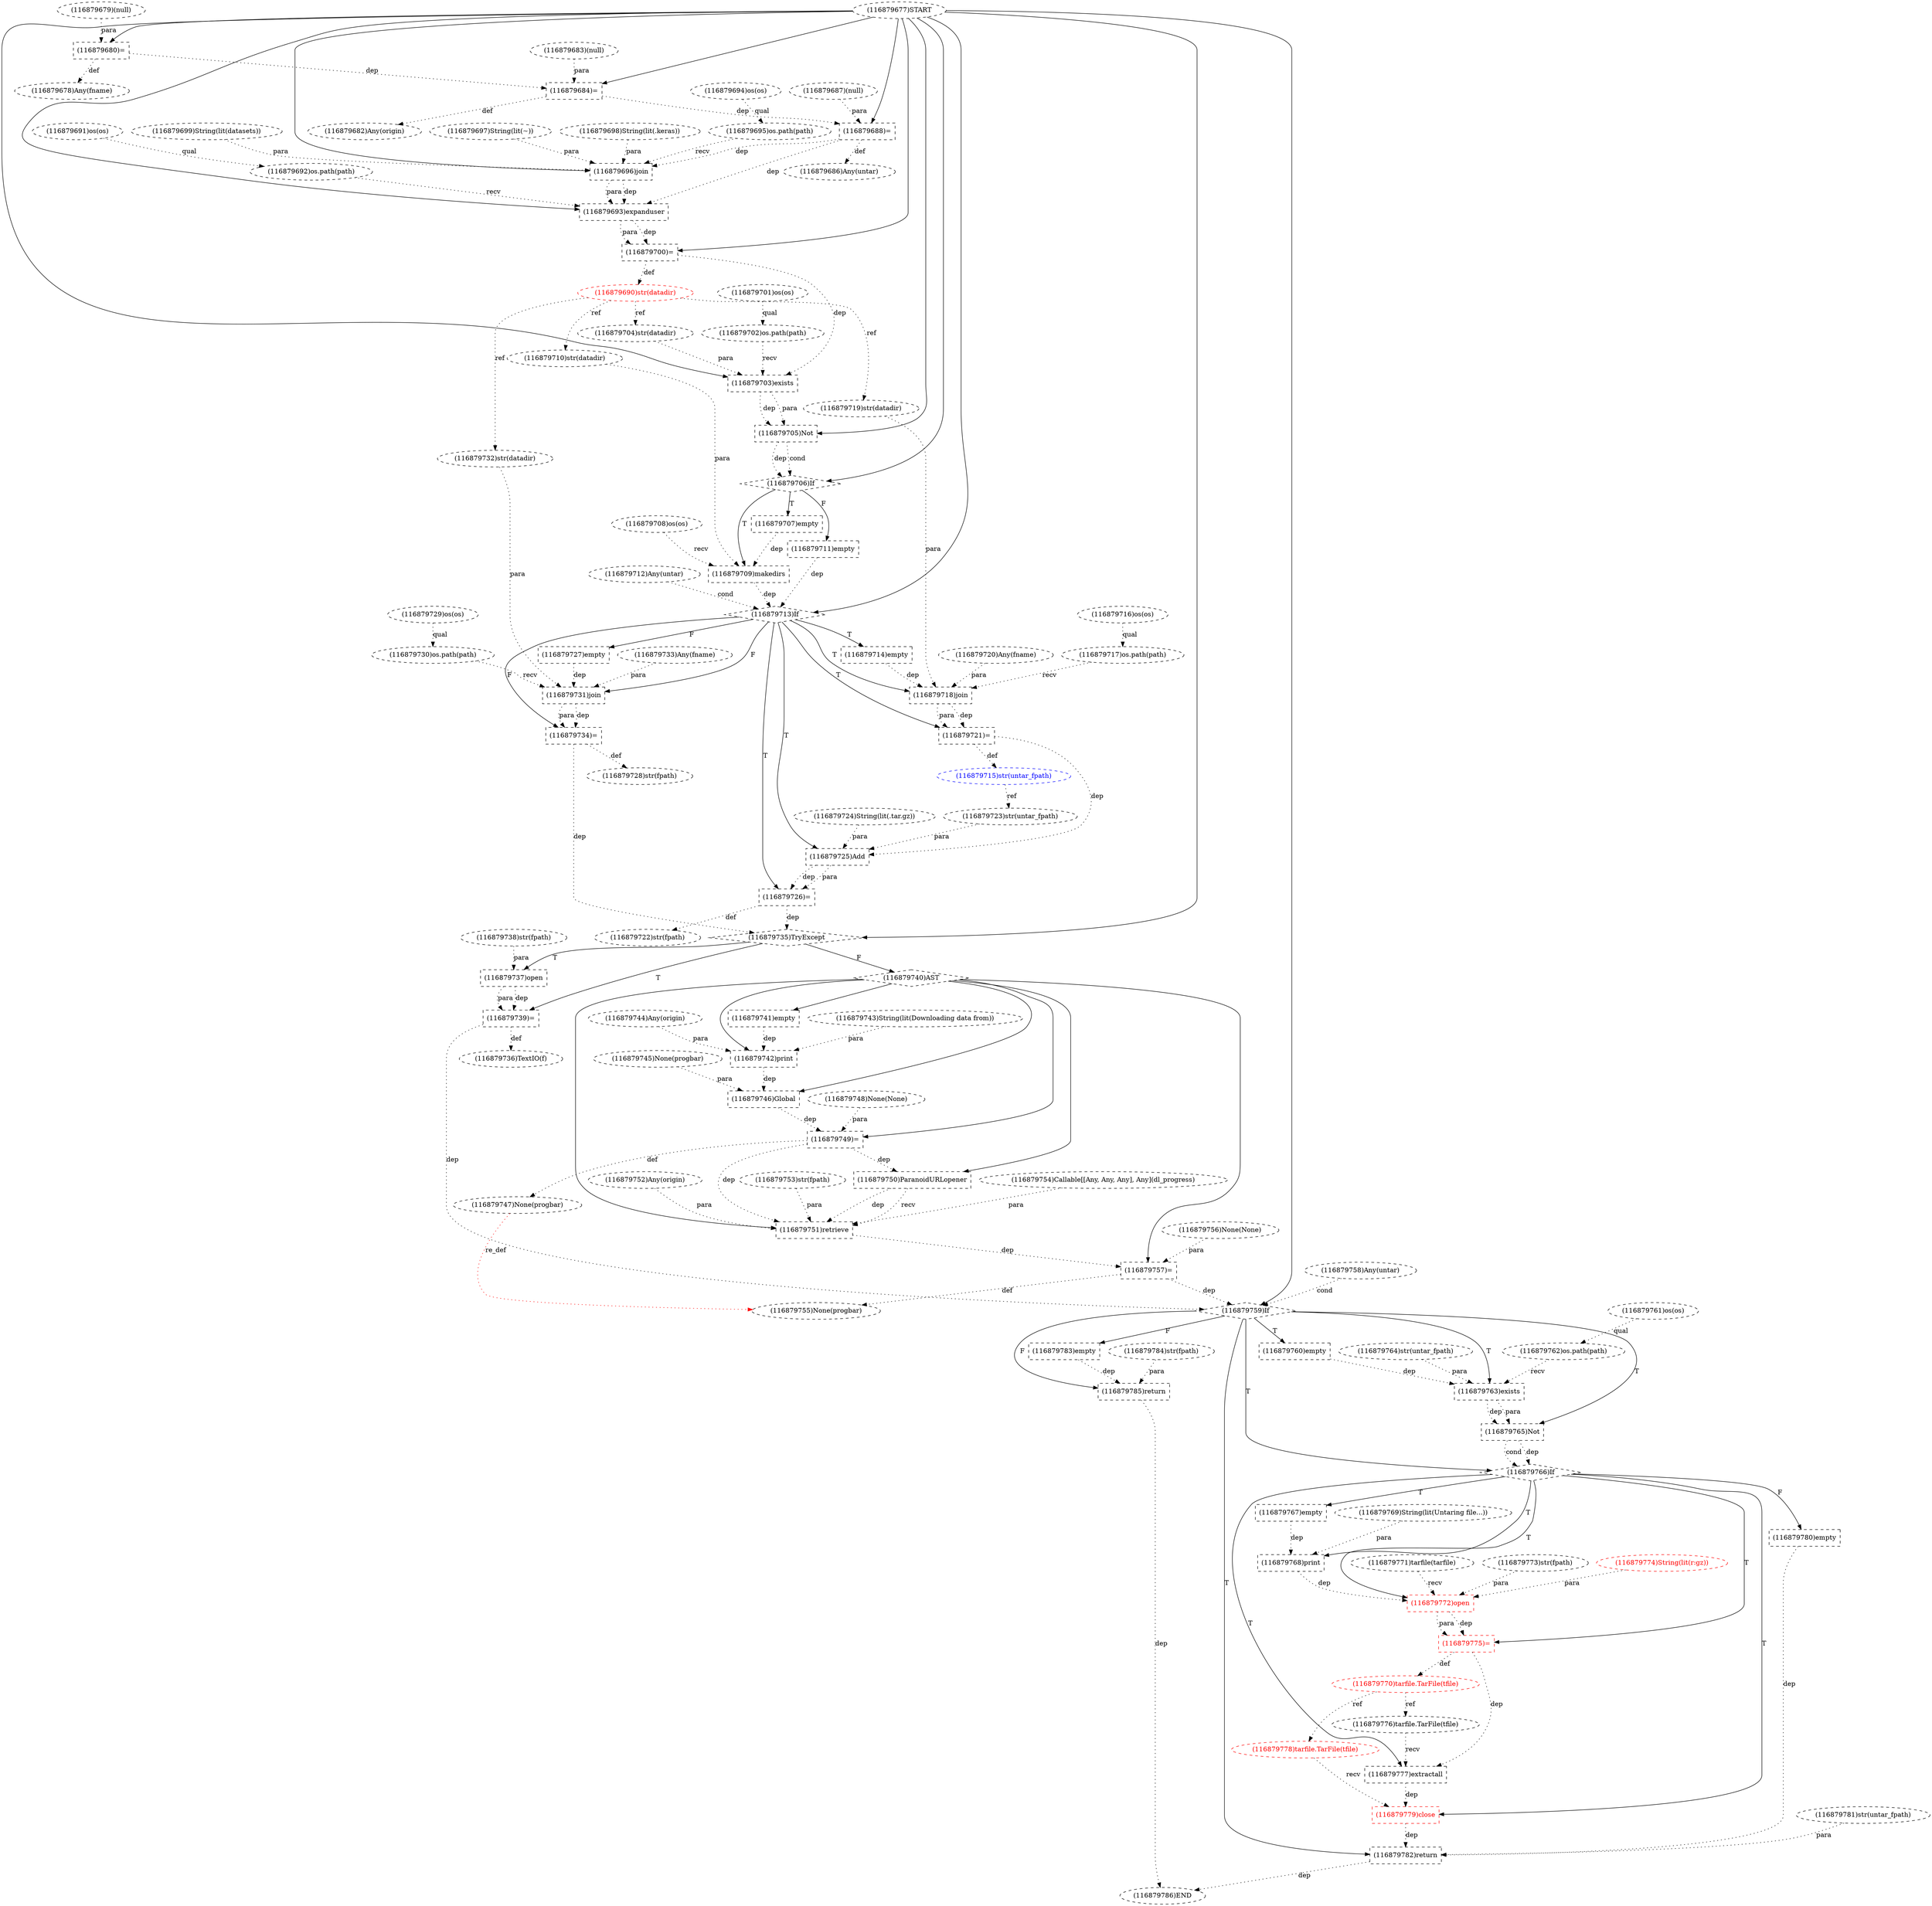 digraph G {
1 [label="(116879706)If" shape=diamond style=dashed]
2 [label="(116879741)empty" shape=box style=dashed]
3 [label="(116879779)close" shape=box style=dashed color=red fontcolor=red]
4 [label="(116879784)str(fpath)" shape=ellipse style=dashed]
5 [label="(116879744)Any(origin)" shape=ellipse style=dashed]
6 [label="(116879716)os(os)" shape=ellipse style=dashed]
7 [label="(116879777)extractall" shape=box style=dashed]
8 [label="(116879712)Any(untar)" shape=ellipse style=dashed]
9 [label="(116879775)=" shape=box style=dashed color=red fontcolor=red]
10 [label="(116879785)return" shape=box style=dashed]
11 [label="(116879765)Not" shape=box style=dashed]
12 [label="(116879713)If" shape=diamond style=dashed]
13 [label="(116879752)Any(origin)" shape=ellipse style=dashed]
14 [label="(116879772)open" shape=box style=dashed color=red fontcolor=red]
15 [label="(116879710)str(datadir)" shape=ellipse style=dashed]
16 [label="(116879695)os.path(path)" shape=ellipse style=dashed]
17 [label="(116879709)makedirs" shape=box style=dashed]
18 [label="(116879733)Any(fname)" shape=ellipse style=dashed]
19 [label="(116879703)exists" shape=box style=dashed]
20 [label="(116879731)join" shape=box style=dashed]
21 [label="(116879758)Any(untar)" shape=ellipse style=dashed]
22 [label="(116879722)str(fpath)" shape=ellipse style=dashed]
23 [label="(116879743)String(lit(Downloading data from))" shape=ellipse style=dashed]
24 [label="(116879704)str(datadir)" shape=ellipse style=dashed]
25 [label="(116879782)return" shape=box style=dashed]
26 [label="(116879708)os(os)" shape=ellipse style=dashed]
27 [label="(116879728)str(fpath)" shape=ellipse style=dashed]
28 [label="(116879773)str(fpath)" shape=ellipse style=dashed]
29 [label="(116879717)os.path(path)" shape=ellipse style=dashed]
30 [label="(116879680)=" shape=box style=dashed]
31 [label="(116879747)None(progbar)" shape=ellipse style=dashed]
32 [label="(116879707)empty" shape=box style=dashed]
33 [label="(116879714)empty" shape=box style=dashed]
34 [label="(116879688)=" shape=box style=dashed]
35 [label="(116879701)os(os)" shape=ellipse style=dashed]
36 [label="(116879786)END" style=dashed]
37 [label="(116879735)TryExcept" shape=diamond style=dashed]
38 [label="(116879738)str(fpath)" shape=ellipse style=dashed]
39 [label="(116879766)If" shape=diamond style=dashed]
40 [label="(116879750)ParanoidURLopener" shape=box style=dashed]
41 [label="(116879715)str(untar_fpath)" shape=ellipse style=dashed color=blue fontcolor=blue]
42 [label="(116879756)None(None)" shape=ellipse style=dashed]
43 [label="(116879682)Any(origin)" shape=ellipse style=dashed]
44 [label="(116879753)str(fpath)" shape=ellipse style=dashed]
45 [label="(116879687)(null)" shape=ellipse style=dashed]
46 [label="(116879678)Any(fname)" shape=ellipse style=dashed]
47 [label="(116879726)=" shape=box style=dashed]
48 [label="(116879764)str(untar_fpath)" shape=ellipse style=dashed]
49 [label="(116879692)os.path(path)" shape=ellipse style=dashed]
50 [label="(116879705)Not" shape=box style=dashed]
51 [label="(116879719)str(datadir)" shape=ellipse style=dashed]
52 [label="(116879751)retrieve" shape=box style=dashed]
53 [label="(116879774)String(lit(r:gz))" shape=ellipse style=dashed color=red fontcolor=red]
54 [label="(116879771)tarfile(tarfile)" shape=ellipse style=dashed]
55 [label="(116879781)str(untar_fpath)" shape=ellipse style=dashed]
56 [label="(116879686)Any(untar)" shape=ellipse style=dashed]
57 [label="(116879698)String(lit(.keras))" shape=ellipse style=dashed]
58 [label="(116879693)expanduser" shape=box style=dashed]
59 [label="(116879677)START" style=dashed]
60 [label="(116879746)Global" shape=box style=dashed]
61 [label="(116879769)String(lit(Untaring file...))" shape=ellipse style=dashed]
62 [label="(116879761)os(os)" shape=ellipse style=dashed]
63 [label="(116879755)None(progbar)" shape=ellipse style=dashed]
64 [label="(116879754)Callable[[Any, Any, Any], Any](dl_progress)" shape=ellipse style=dashed]
65 [label="(116879780)empty" shape=box style=dashed]
66 [label="(116879691)os(os)" shape=ellipse style=dashed]
67 [label="(116879711)empty" shape=box style=dashed]
68 [label="(116879748)None(None)" shape=ellipse style=dashed]
69 [label="(116879742)print" shape=box style=dashed]
70 [label="(116879736)TextIO(f)" shape=ellipse style=dashed]
71 [label="(116879720)Any(fname)" shape=ellipse style=dashed]
72 [label="(116879767)empty" shape=box style=dashed]
73 [label="(116879725)Add" shape=box style=dashed]
74 [label="(116879737)open" shape=box style=dashed]
75 [label="(116879734)=" shape=box style=dashed]
76 [label="(116879763)exists" shape=box style=dashed]
77 [label="(116879745)None(progbar)" shape=ellipse style=dashed]
78 [label="(116879776)tarfile.TarFile(tfile)" shape=ellipse style=dashed]
79 [label="(116879702)os.path(path)" shape=ellipse style=dashed]
80 [label="(116879762)os.path(path)" shape=ellipse style=dashed]
81 [label="(116879730)os.path(path)" shape=ellipse style=dashed]
82 [label="(116879700)=" shape=box style=dashed]
83 [label="(116879739)=" shape=box style=dashed]
84 [label="(116879683)(null)" shape=ellipse style=dashed]
85 [label="(116879694)os(os)" shape=ellipse style=dashed]
86 [label="(116879690)str(datadir)" shape=ellipse style=dashed color=red fontcolor=red]
87 [label="(116879718)join" shape=box style=dashed]
88 [label="(116879740)AST" shape=diamond style=dashed]
89 [label="(116879724)String(lit(.tar.gz))" shape=ellipse style=dashed]
90 [label="(116879684)=" shape=box style=dashed]
91 [label="(116879770)tarfile.TarFile(tfile)" shape=ellipse style=dashed color=red fontcolor=red]
92 [label="(116879723)str(untar_fpath)" shape=ellipse style=dashed]
93 [label="(116879760)empty" shape=box style=dashed]
94 [label="(116879721)=" shape=box style=dashed]
95 [label="(116879697)String(lit(~))" shape=ellipse style=dashed]
96 [label="(116879768)print" shape=box style=dashed]
97 [label="(116879778)tarfile.TarFile(tfile)" shape=ellipse style=dashed color=red fontcolor=red]
98 [label="(116879727)empty" shape=box style=dashed]
99 [label="(116879679)(null)" shape=ellipse style=dashed]
100 [label="(116879749)=" shape=box style=dashed]
101 [label="(116879729)os(os)" shape=ellipse style=dashed]
102 [label="(116879732)str(datadir)" shape=ellipse style=dashed]
103 [label="(116879699)String(lit(datasets))" shape=ellipse style=dashed]
104 [label="(116879759)If" shape=diamond style=dashed]
105 [label="(116879783)empty" shape=box style=dashed]
106 [label="(116879696)join" shape=box style=dashed]
107 [label="(116879757)=" shape=box style=dashed]
59 -> 1 [label="" style=solid];
50 -> 1 [label="dep" style=dotted];
50 -> 1 [label="cond" style=dotted];
88 -> 2 [label="" style=solid];
39 -> 3 [label="T"];
97 -> 3 [label="recv" style=dotted];
7 -> 3 [label="dep" style=dotted];
39 -> 7 [label="T"];
78 -> 7 [label="recv" style=dotted];
9 -> 7 [label="dep" style=dotted];
39 -> 9 [label="T"];
14 -> 9 [label="dep" style=dotted];
14 -> 9 [label="para" style=dotted];
104 -> 10 [label="F"];
4 -> 10 [label="para" style=dotted];
105 -> 10 [label="dep" style=dotted];
104 -> 11 [label="T"];
76 -> 11 [label="dep" style=dotted];
76 -> 11 [label="para" style=dotted];
59 -> 12 [label="" style=solid];
8 -> 12 [label="cond" style=dotted];
67 -> 12 [label="dep" style=dotted];
17 -> 12 [label="dep" style=dotted];
39 -> 14 [label="T"];
54 -> 14 [label="recv" style=dotted];
28 -> 14 [label="para" style=dotted];
53 -> 14 [label="para" style=dotted];
96 -> 14 [label="dep" style=dotted];
86 -> 15 [label="ref" style=dotted];
85 -> 16 [label="qual" style=dotted];
1 -> 17 [label="T"];
26 -> 17 [label="recv" style=dotted];
15 -> 17 [label="para" style=dotted];
32 -> 17 [label="dep" style=dotted];
59 -> 19 [label="" style=solid];
79 -> 19 [label="recv" style=dotted];
24 -> 19 [label="para" style=dotted];
82 -> 19 [label="dep" style=dotted];
12 -> 20 [label="F"];
81 -> 20 [label="recv" style=dotted];
102 -> 20 [label="para" style=dotted];
18 -> 20 [label="para" style=dotted];
98 -> 20 [label="dep" style=dotted];
47 -> 22 [label="def" style=dotted];
86 -> 24 [label="ref" style=dotted];
104 -> 25 [label="T"];
55 -> 25 [label="para" style=dotted];
3 -> 25 [label="dep" style=dotted];
65 -> 25 [label="dep" style=dotted];
75 -> 27 [label="def" style=dotted];
6 -> 29 [label="qual" style=dotted];
59 -> 30 [label="" style=solid];
99 -> 30 [label="para" style=dotted];
100 -> 31 [label="def" style=dotted];
1 -> 32 [label="T"];
12 -> 33 [label="T"];
59 -> 34 [label="" style=solid];
45 -> 34 [label="para" style=dotted];
90 -> 34 [label="dep" style=dotted];
10 -> 36 [label="dep" style=dotted];
25 -> 36 [label="dep" style=dotted];
59 -> 37 [label="" style=solid];
75 -> 37 [label="dep" style=dotted];
47 -> 37 [label="dep" style=dotted];
104 -> 39 [label="T"];
11 -> 39 [label="dep" style=dotted];
11 -> 39 [label="cond" style=dotted];
88 -> 40 [label="" style=solid];
100 -> 40 [label="dep" style=dotted];
94 -> 41 [label="def" style=dotted];
90 -> 43 [label="def" style=dotted];
30 -> 46 [label="def" style=dotted];
12 -> 47 [label="T"];
73 -> 47 [label="dep" style=dotted];
73 -> 47 [label="para" style=dotted];
66 -> 49 [label="qual" style=dotted];
59 -> 50 [label="" style=solid];
19 -> 50 [label="dep" style=dotted];
19 -> 50 [label="para" style=dotted];
86 -> 51 [label="ref" style=dotted];
88 -> 52 [label="" style=solid];
40 -> 52 [label="dep" style=dotted];
40 -> 52 [label="recv" style=dotted];
13 -> 52 [label="para" style=dotted];
44 -> 52 [label="para" style=dotted];
64 -> 52 [label="para" style=dotted];
100 -> 52 [label="dep" style=dotted];
34 -> 56 [label="def" style=dotted];
59 -> 58 [label="" style=solid];
49 -> 58 [label="recv" style=dotted];
106 -> 58 [label="dep" style=dotted];
106 -> 58 [label="para" style=dotted];
34 -> 58 [label="dep" style=dotted];
88 -> 60 [label="" style=solid];
77 -> 60 [label="para" style=dotted];
69 -> 60 [label="dep" style=dotted];
107 -> 63 [label="def" style=dotted];
31 -> 63 [label="re_def" style=dotted color=red];
39 -> 65 [label="F"];
1 -> 67 [label="F"];
88 -> 69 [label="" style=solid];
23 -> 69 [label="para" style=dotted];
5 -> 69 [label="para" style=dotted];
2 -> 69 [label="dep" style=dotted];
83 -> 70 [label="def" style=dotted];
39 -> 72 [label="T"];
12 -> 73 [label="T"];
92 -> 73 [label="para" style=dotted];
89 -> 73 [label="para" style=dotted];
94 -> 73 [label="dep" style=dotted];
37 -> 74 [label="T"];
38 -> 74 [label="para" style=dotted];
12 -> 75 [label="F"];
20 -> 75 [label="dep" style=dotted];
20 -> 75 [label="para" style=dotted];
104 -> 76 [label="T"];
80 -> 76 [label="recv" style=dotted];
48 -> 76 [label="para" style=dotted];
93 -> 76 [label="dep" style=dotted];
91 -> 78 [label="ref" style=dotted];
35 -> 79 [label="qual" style=dotted];
62 -> 80 [label="qual" style=dotted];
101 -> 81 [label="qual" style=dotted];
59 -> 82 [label="" style=solid];
58 -> 82 [label="dep" style=dotted];
58 -> 82 [label="para" style=dotted];
37 -> 83 [label="T"];
74 -> 83 [label="dep" style=dotted];
74 -> 83 [label="para" style=dotted];
82 -> 86 [label="def" style=dotted];
12 -> 87 [label="T"];
29 -> 87 [label="recv" style=dotted];
51 -> 87 [label="para" style=dotted];
71 -> 87 [label="para" style=dotted];
33 -> 87 [label="dep" style=dotted];
37 -> 88 [label="F"];
59 -> 90 [label="" style=solid];
84 -> 90 [label="para" style=dotted];
30 -> 90 [label="dep" style=dotted];
9 -> 91 [label="def" style=dotted];
41 -> 92 [label="ref" style=dotted];
104 -> 93 [label="T"];
12 -> 94 [label="T"];
87 -> 94 [label="dep" style=dotted];
87 -> 94 [label="para" style=dotted];
39 -> 96 [label="T"];
61 -> 96 [label="para" style=dotted];
72 -> 96 [label="dep" style=dotted];
91 -> 97 [label="ref" style=dotted];
12 -> 98 [label="F"];
88 -> 100 [label="" style=solid];
68 -> 100 [label="para" style=dotted];
60 -> 100 [label="dep" style=dotted];
86 -> 102 [label="ref" style=dotted];
59 -> 104 [label="" style=solid];
21 -> 104 [label="cond" style=dotted];
107 -> 104 [label="dep" style=dotted];
83 -> 104 [label="dep" style=dotted];
104 -> 105 [label="F"];
59 -> 106 [label="" style=solid];
16 -> 106 [label="recv" style=dotted];
95 -> 106 [label="para" style=dotted];
57 -> 106 [label="para" style=dotted];
103 -> 106 [label="para" style=dotted];
34 -> 106 [label="dep" style=dotted];
88 -> 107 [label="" style=solid];
42 -> 107 [label="para" style=dotted];
52 -> 107 [label="dep" style=dotted];
}